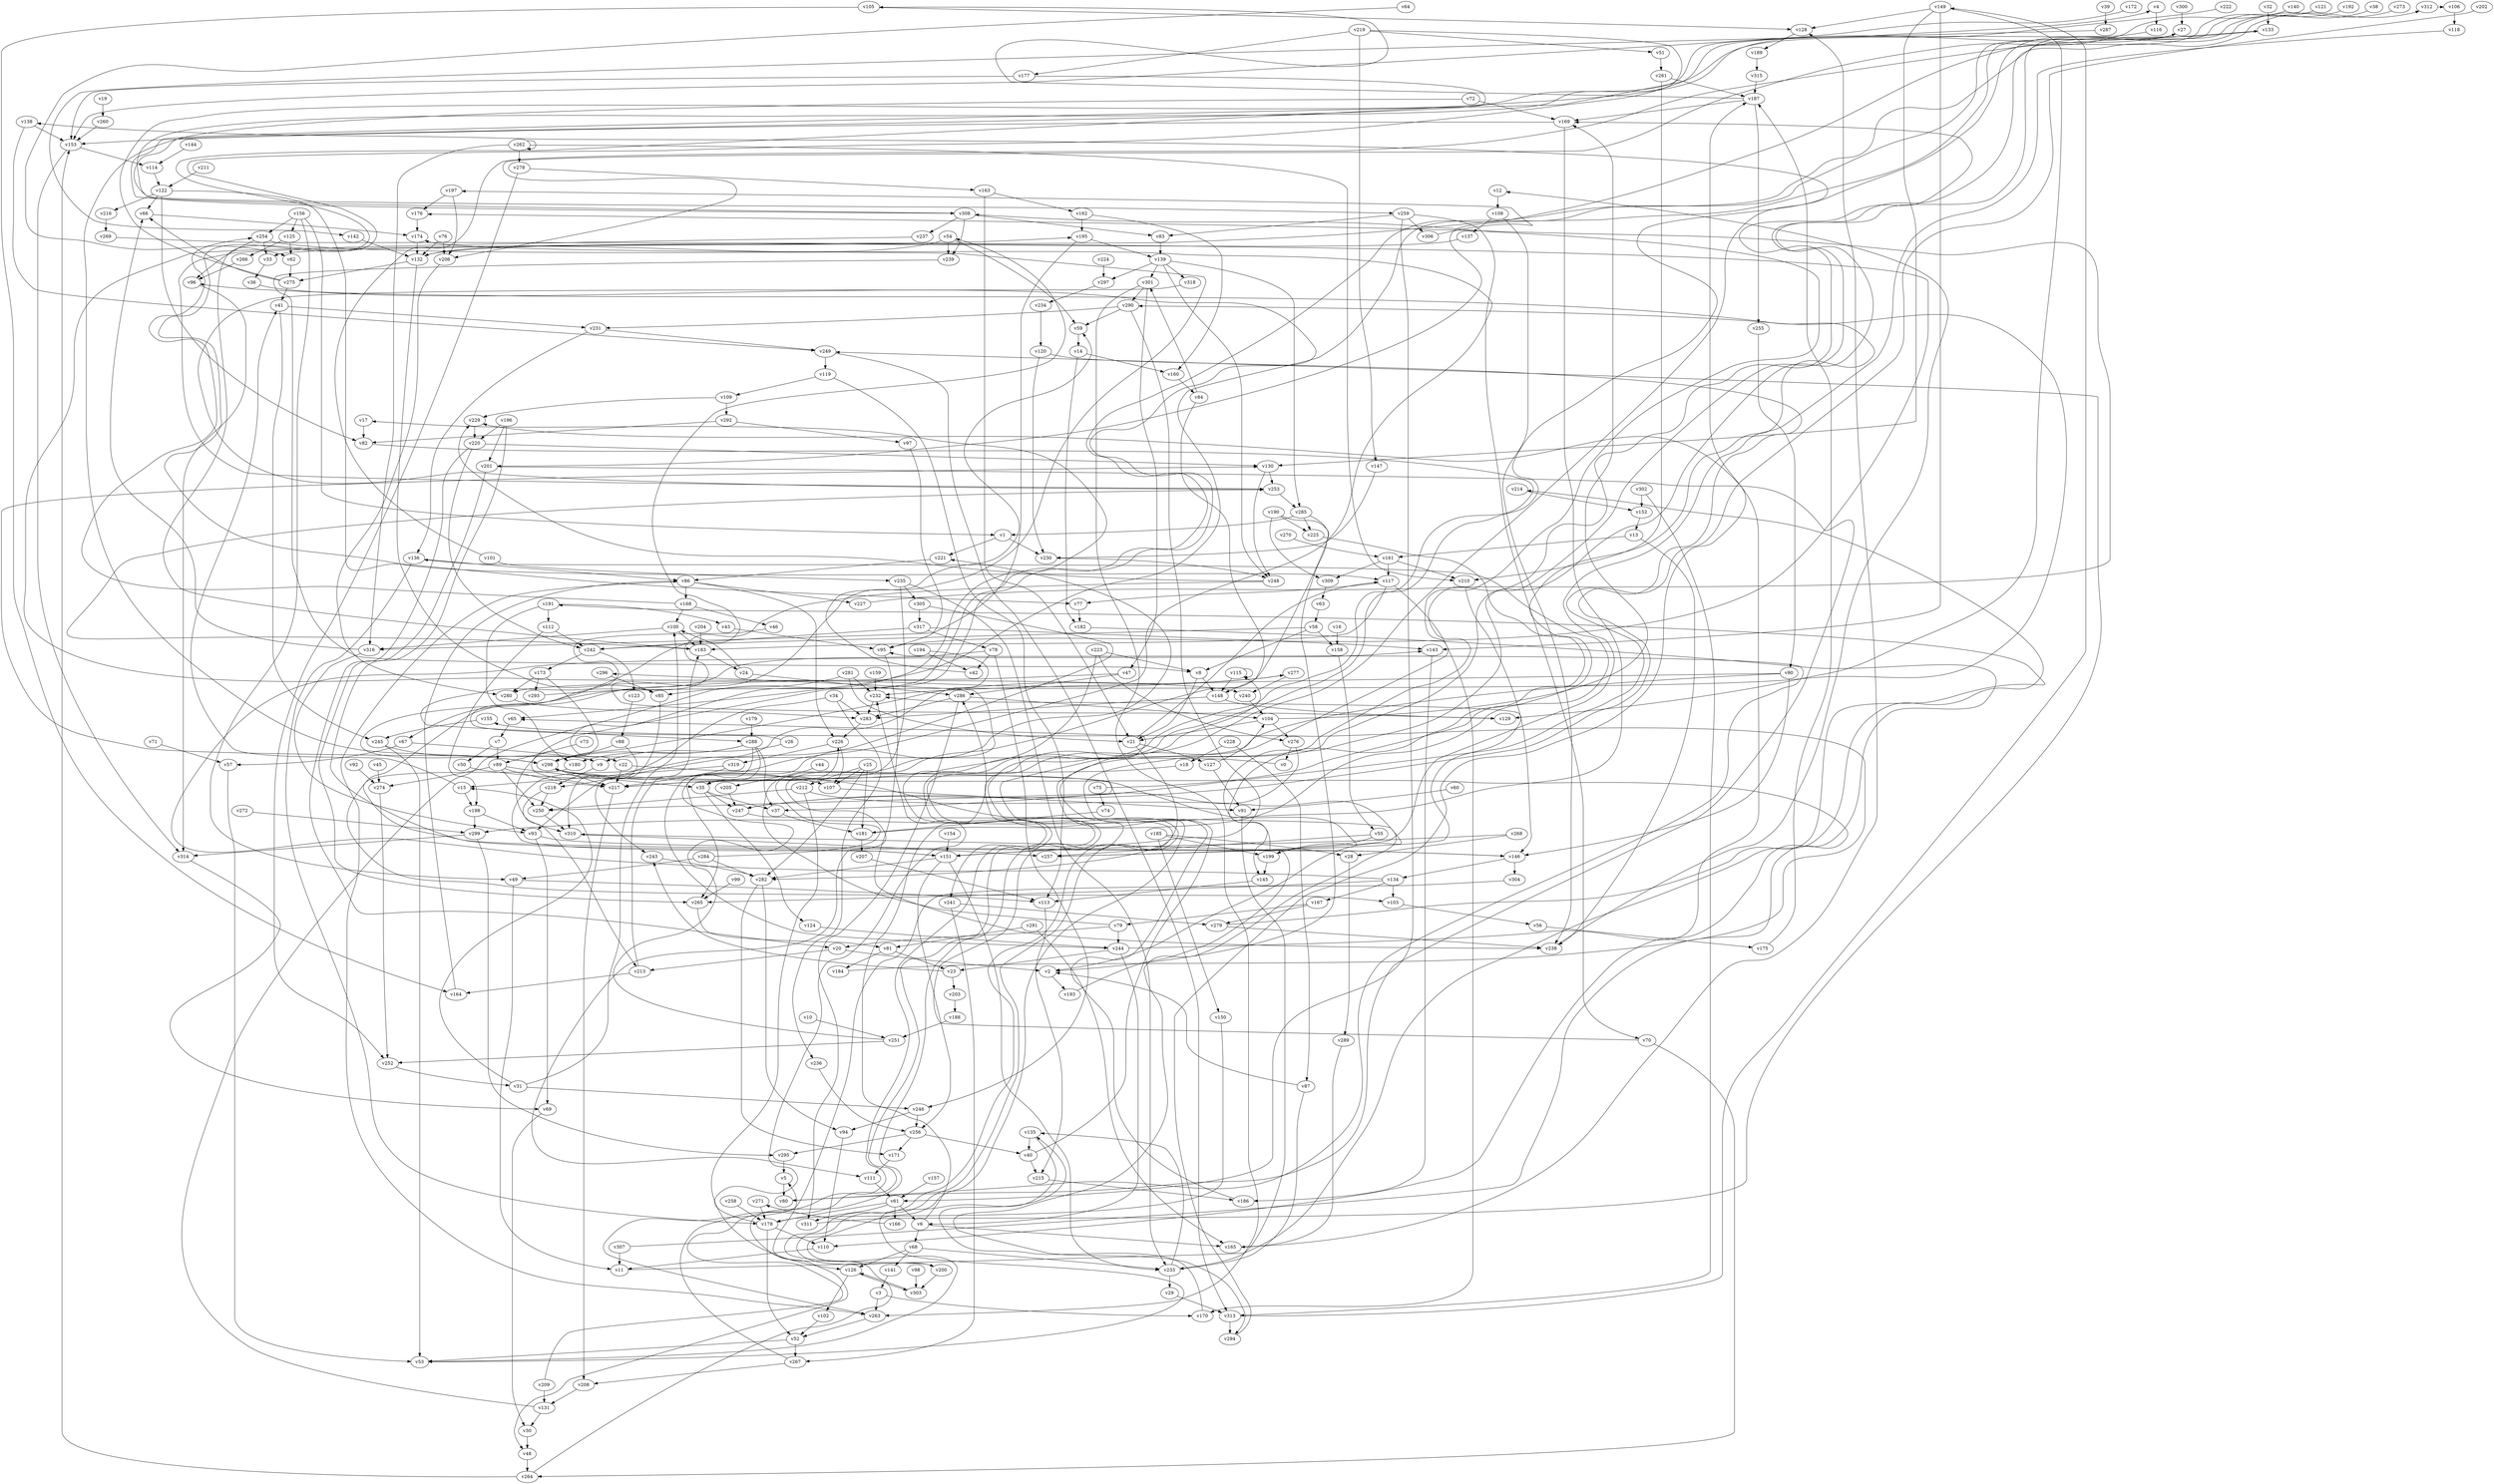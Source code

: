 // Benchmark game 470 - 320 vertices
// time_bound: 124
// targets: v140
digraph G {
    v0 [name="v0", player=1];
    v1 [name="v1", player=0];
    v2 [name="v2", player=0];
    v3 [name="v3", player=0];
    v4 [name="v4", player=0];
    v5 [name="v5", player=1];
    v6 [name="v6", player=0];
    v7 [name="v7", player=0];
    v8 [name="v8", player=1];
    v9 [name="v9", player=1];
    v10 [name="v10", player=0];
    v11 [name="v11", player=1];
    v12 [name="v12", player=1];
    v13 [name="v13", player=0];
    v14 [name="v14", player=0];
    v15 [name="v15", player=0];
    v16 [name="v16", player=0];
    v17 [name="v17", player=1];
    v18 [name="v18", player=0];
    v19 [name="v19", player=0];
    v20 [name="v20", player=1];
    v21 [name="v21", player=0];
    v22 [name="v22", player=0];
    v23 [name="v23", player=1];
    v24 [name="v24", player=1];
    v25 [name="v25", player=0];
    v26 [name="v26", player=0];
    v27 [name="v27", player=1];
    v28 [name="v28", player=0];
    v29 [name="v29", player=0];
    v30 [name="v30", player=0];
    v31 [name="v31", player=1];
    v32 [name="v32", player=0];
    v33 [name="v33", player=1];
    v34 [name="v34", player=1];
    v35 [name="v35", player=1];
    v36 [name="v36", player=0];
    v37 [name="v37", player=1];
    v38 [name="v38", player=0];
    v39 [name="v39", player=0];
    v40 [name="v40", player=0];
    v41 [name="v41", player=1];
    v42 [name="v42", player=0];
    v43 [name="v43", player=0];
    v44 [name="v44", player=0];
    v45 [name="v45", player=1];
    v46 [name="v46", player=0];
    v47 [name="v47", player=0];
    v48 [name="v48", player=1];
    v49 [name="v49", player=1];
    v50 [name="v50", player=1];
    v51 [name="v51", player=1];
    v52 [name="v52", player=0];
    v53 [name="v53", player=1];
    v54 [name="v54", player=1];
    v55 [name="v55", player=1];
    v56 [name="v56", player=1];
    v57 [name="v57", player=0];
    v58 [name="v58", player=0];
    v59 [name="v59", player=0];
    v60 [name="v60", player=0];
    v61 [name="v61", player=0];
    v62 [name="v62", player=0];
    v63 [name="v63", player=0];
    v64 [name="v64", player=0];
    v65 [name="v65", player=0];
    v66 [name="v66", player=1];
    v67 [name="v67", player=1];
    v68 [name="v68", player=1];
    v69 [name="v69", player=1];
    v70 [name="v70", player=1];
    v71 [name="v71", player=0];
    v72 [name="v72", player=0];
    v73 [name="v73", player=1];
    v74 [name="v74", player=1];
    v75 [name="v75", player=1];
    v76 [name="v76", player=0];
    v77 [name="v77", player=0];
    v78 [name="v78", player=1];
    v79 [name="v79", player=1];
    v80 [name="v80", player=1];
    v81 [name="v81", player=0];
    v82 [name="v82", player=0];
    v83 [name="v83", player=0];
    v84 [name="v84", player=0];
    v85 [name="v85", player=0];
    v86 [name="v86", player=0];
    v87 [name="v87", player=0];
    v88 [name="v88", player=0];
    v89 [name="v89", player=1];
    v90 [name="v90", player=1];
    v91 [name="v91", player=0];
    v92 [name="v92", player=1];
    v93 [name="v93", player=1];
    v94 [name="v94", player=0];
    v95 [name="v95", player=1];
    v96 [name="v96", player=1];
    v97 [name="v97", player=0];
    v98 [name="v98", player=0];
    v99 [name="v99", player=1];
    v100 [name="v100", player=1];
    v101 [name="v101", player=0];
    v102 [name="v102", player=1];
    v103 [name="v103", player=1];
    v104 [name="v104", player=0];
    v105 [name="v105", player=0];
    v106 [name="v106", player=1];
    v107 [name="v107", player=1];
    v108 [name="v108", player=1];
    v109 [name="v109", player=1];
    v110 [name="v110", player=1];
    v111 [name="v111", player=1];
    v112 [name="v112", player=0];
    v113 [name="v113", player=1];
    v114 [name="v114", player=0];
    v115 [name="v115", player=1];
    v116 [name="v116", player=0];
    v117 [name="v117", player=0];
    v118 [name="v118", player=0];
    v119 [name="v119", player=0];
    v120 [name="v120", player=0];
    v121 [name="v121", player=1];
    v122 [name="v122", player=1];
    v123 [name="v123", player=1];
    v124 [name="v124", player=1];
    v125 [name="v125", player=0];
    v126 [name="v126", player=1];
    v127 [name="v127", player=0];
    v128 [name="v128", player=1];
    v129 [name="v129", player=1];
    v130 [name="v130", player=0];
    v131 [name="v131", player=0];
    v132 [name="v132", player=0];
    v133 [name="v133", player=1];
    v134 [name="v134", player=0];
    v135 [name="v135", player=1];
    v136 [name="v136", player=0];
    v137 [name="v137", player=0];
    v138 [name="v138", player=1];
    v139 [name="v139", player=0];
    v140 [name="v140", player=1, target=1];
    v141 [name="v141", player=1];
    v142 [name="v142", player=1];
    v143 [name="v143", player=1];
    v144 [name="v144", player=1];
    v145 [name="v145", player=0];
    v146 [name="v146", player=1];
    v147 [name="v147", player=0];
    v148 [name="v148", player=0];
    v149 [name="v149", player=0];
    v150 [name="v150", player=0];
    v151 [name="v151", player=1];
    v152 [name="v152", player=1];
    v153 [name="v153", player=1];
    v154 [name="v154", player=0];
    v155 [name="v155", player=0];
    v156 [name="v156", player=0];
    v157 [name="v157", player=0];
    v158 [name="v158", player=1];
    v159 [name="v159", player=0];
    v160 [name="v160", player=1];
    v161 [name="v161", player=1];
    v162 [name="v162", player=0];
    v163 [name="v163", player=1];
    v164 [name="v164", player=0];
    v165 [name="v165", player=1];
    v166 [name="v166", player=0];
    v167 [name="v167", player=0];
    v168 [name="v168", player=1];
    v169 [name="v169", player=1];
    v170 [name="v170", player=0];
    v171 [name="v171", player=1];
    v172 [name="v172", player=0];
    v173 [name="v173", player=1];
    v174 [name="v174", player=1];
    v175 [name="v175", player=1];
    v176 [name="v176", player=1];
    v177 [name="v177", player=1];
    v178 [name="v178", player=1];
    v179 [name="v179", player=1];
    v180 [name="v180", player=1];
    v181 [name="v181", player=1];
    v182 [name="v182", player=1];
    v183 [name="v183", player=1];
    v184 [name="v184", player=1];
    v185 [name="v185", player=1];
    v186 [name="v186", player=1];
    v187 [name="v187", player=0];
    v188 [name="v188", player=0];
    v189 [name="v189", player=1];
    v190 [name="v190", player=0];
    v191 [name="v191", player=0];
    v192 [name="v192", player=1];
    v193 [name="v193", player=0];
    v194 [name="v194", player=0];
    v195 [name="v195", player=1];
    v196 [name="v196", player=0];
    v197 [name="v197", player=0];
    v198 [name="v198", player=1];
    v199 [name="v199", player=0];
    v200 [name="v200", player=0];
    v201 [name="v201", player=1];
    v202 [name="v202", player=0];
    v203 [name="v203", player=1];
    v204 [name="v204", player=0];
    v205 [name="v205", player=1];
    v206 [name="v206", player=1];
    v207 [name="v207", player=0];
    v208 [name="v208", player=1];
    v209 [name="v209", player=1];
    v210 [name="v210", player=0];
    v211 [name="v211", player=0];
    v212 [name="v212", player=0];
    v213 [name="v213", player=1];
    v214 [name="v214", player=0];
    v215 [name="v215", player=0];
    v216 [name="v216", player=1];
    v217 [name="v217", player=1];
    v218 [name="v218", player=1];
    v219 [name="v219", player=0];
    v220 [name="v220", player=0];
    v221 [name="v221", player=1];
    v222 [name="v222", player=1];
    v223 [name="v223", player=0];
    v224 [name="v224", player=1];
    v225 [name="v225", player=0];
    v226 [name="v226", player=1];
    v227 [name="v227", player=0];
    v228 [name="v228", player=0];
    v229 [name="v229", player=0];
    v230 [name="v230", player=0];
    v231 [name="v231", player=1];
    v232 [name="v232", player=0];
    v233 [name="v233", player=0];
    v234 [name="v234", player=0];
    v235 [name="v235", player=0];
    v236 [name="v236", player=1];
    v237 [name="v237", player=0];
    v238 [name="v238", player=0];
    v239 [name="v239", player=0];
    v240 [name="v240", player=1];
    v241 [name="v241", player=1];
    v242 [name="v242", player=0];
    v243 [name="v243", player=1];
    v244 [name="v244", player=0];
    v245 [name="v245", player=1];
    v246 [name="v246", player=1];
    v247 [name="v247", player=1];
    v248 [name="v248", player=0];
    v249 [name="v249", player=0];
    v250 [name="v250", player=0];
    v251 [name="v251", player=1];
    v252 [name="v252", player=0];
    v253 [name="v253", player=0];
    v254 [name="v254", player=1];
    v255 [name="v255", player=1];
    v256 [name="v256", player=1];
    v257 [name="v257", player=0];
    v258 [name="v258", player=1];
    v259 [name="v259", player=0];
    v260 [name="v260", player=1];
    v261 [name="v261", player=0];
    v262 [name="v262", player=0];
    v263 [name="v263", player=1];
    v264 [name="v264", player=0];
    v265 [name="v265", player=1];
    v266 [name="v266", player=1];
    v267 [name="v267", player=1];
    v268 [name="v268", player=0];
    v269 [name="v269", player=0];
    v270 [name="v270", player=1];
    v271 [name="v271", player=0];
    v272 [name="v272", player=0];
    v273 [name="v273", player=0];
    v274 [name="v274", player=0];
    v275 [name="v275", player=1];
    v276 [name="v276", player=1];
    v277 [name="v277", player=1];
    v278 [name="v278", player=1];
    v279 [name="v279", player=0];
    v280 [name="v280", player=1];
    v281 [name="v281", player=0];
    v282 [name="v282", player=0];
    v283 [name="v283", player=0];
    v284 [name="v284", player=0];
    v285 [name="v285", player=0];
    v286 [name="v286", player=0];
    v287 [name="v287", player=0];
    v288 [name="v288", player=1];
    v289 [name="v289", player=0];
    v290 [name="v290", player=0];
    v291 [name="v291", player=0];
    v292 [name="v292", player=0];
    v293 [name="v293", player=0];
    v294 [name="v294", player=1];
    v295 [name="v295", player=1];
    v296 [name="v296", player=1];
    v297 [name="v297", player=1];
    v298 [name="v298", player=0];
    v299 [name="v299", player=1];
    v300 [name="v300", player=0];
    v301 [name="v301", player=1];
    v302 [name="v302", player=1];
    v303 [name="v303", player=0];
    v304 [name="v304", player=1];
    v305 [name="v305", player=1];
    v306 [name="v306", player=1];
    v307 [name="v307", player=0];
    v308 [name="v308", player=1];
    v309 [name="v309", player=0];
    v310 [name="v310", player=0];
    v311 [name="v311", player=0];
    v312 [name="v312", player=1];
    v313 [name="v313", player=1];
    v314 [name="v314", player=1];
    v315 [name="v315", player=1];
    v316 [name="v316", player=0];
    v317 [name="v317", player=0];
    v318 [name="v318", player=1];
    v319 [name="v319", player=1];

    v0 -> v130 [constraint="t >= 3"];
    v1 -> v230;
    v2 -> v193;
    v3 -> v170;
    v4 -> v116;
    v5 -> v80;
    v6 -> v286;
    v7 -> v50;
    v8 -> v148;
    v9 -> v277 [constraint="t mod 2 == 0"];
    v10 -> v251;
    v11 -> v214 [constraint="t < 7"];
    v12 -> v108;
    v13 -> v238;
    v14 -> v182;
    v15 -> v198;
    v16 -> v158;
    v17 -> v82;
    v18 -> v35;
    v19 -> v260;
    v20 -> v2;
    v21 -> v117 [constraint="t < 5"];
    v22 -> v250 [constraint="t < 11"];
    v23 -> v243 [constraint="t >= 5"];
    v24 -> v286;
    v25 -> v282;
    v26 -> v54 [constraint="t >= 1"];
    v27 -> v117 [constraint="t mod 3 == 0"];
    v28 -> v289;
    v29 -> v313;
    v30 -> v48;
    v31 -> v15 [constraint="t mod 4 == 0"];
    v32 -> v133;
    v33 -> v36;
    v34 -> v218;
    v35 -> v37;
    v36 -> v217 [constraint="t < 8"];
    v37 -> v181;
    v38 -> v201 [constraint="t < 6"];
    v39 -> v287;
    v40 -> v312 [constraint="t mod 5 == 0"];
    v41 -> v245;
    v42 -> v59 [constraint="t >= 2"];
    v43 -> v95;
    v44 -> v205;
    v45 -> v274;
    v46 -> v288 [constraint="t >= 4"];
    v47 -> v286;
    v48 -> v264;
    v49 -> v11;
    v50 -> v200 [constraint="t mod 4 == 1"];
    v51 -> v261;
    v52 -> v267;
    v53 -> v308 [constraint="t < 15"];
    v54 -> v59;
    v55 -> v257;
    v56 -> v175;
    v57 -> v53;
    v58 -> v158;
    v59 -> v14;
    v60 -> v91;
    v61 -> v311;
    v62 -> v275;
    v63 -> v58;
    v64 -> v62 [constraint="t >= 5"];
    v65 -> v7;
    v66 -> v174;
    v67 -> v57;
    v68 -> v126;
    v69 -> v30;
    v70 -> v65 [constraint="t >= 1"];
    v71 -> v57;
    v72 -> v169;
    v73 -> v89;
    v74 -> v181;
    v75 -> v96 [constraint="t >= 4"];
    v76 -> v206;
    v77 -> v182;
    v78 -> v103 [constraint="t mod 2 == 1"];
    v79 -> v244;
    v80 -> v95 [constraint="t >= 1"];
    v81 -> v23;
    v82 -> v241 [constraint="t < 11"];
    v83 -> v139;
    v84 -> v148;
    v85 -> v93;
    v86 -> v226;
    v87 -> v2 [constraint="t < 8"];
    v88 -> v298;
    v89 -> v250;
    v90 -> v200 [constraint="t >= 4"];
    v91 -> v233;
    v92 -> v274;
    v93 -> v69;
    v94 -> v110;
    v95 -> v238;
    v96 -> v314;
    v97 -> v95;
    v98 -> v303;
    v99 -> v265;
    v100 -> v183;
    v101 -> v133 [constraint="t >= 3"];
    v102 -> v52;
    v103 -> v56;
    v104 -> v169;
    v105 -> v128;
    v106 -> v118;
    v107 -> v91;
    v108 -> v137;
    v109 -> v229;
    v110 -> v11;
    v111 -> v61;
    v112 -> v198;
    v113 -> v215;
    v114 -> v122;
    v115 -> v148;
    v116 -> v308 [constraint="t >= 2"];
    v117 -> v170;
    v118 -> v257 [constraint="t < 15"];
    v119 -> v109;
    v120 -> v247 [constraint="t >= 4"];
    v121 -> v22 [constraint="t < 15"];
    v122 -> v77;
    v123 -> v88;
    v124 -> v244;
    v125 -> v62;
    v126 -> v303;
    v127 -> v104;
    v128 -> v189;
    v129 -> v174 [constraint="t < 7"];
    v130 -> v248;
    v131 -> v17 [constraint="t mod 5 == 2"];
    v132 -> v85 [constraint="t mod 4 == 0"];
    v133 -> v33 [constraint="t >= 1"];
    v134 -> v143 [constraint="t < 14"];
    v135 -> v53 [constraint="t < 7"];
    v136 -> v178;
    v137 -> v132;
    v138 -> v249 [constraint="t mod 5 == 3"];
    v139 -> v301;
    v140 -> v206 [constraint="t >= 3"];
    v141 -> v3;
    v142 -> v132;
    v143 -> v186;
    v144 -> v114;
    v145 -> v113;
    v146 -> v304;
    v147 -> v230;
    v148 -> v129;
    v149 -> v128;
    v150 -> v178;
    v151 -> v233;
    v152 -> v13;
    v153 -> v114;
    v154 -> v151;
    v155 -> v245;
    v156 -> v254;
    v157 -> v61;
    v158 -> v55;
    v159 -> v232;
    v160 -> v84;
    v161 -> v309;
    v162 -> v195;
    v163 -> v162;
    v164 -> v86;
    v165 -> v128;
    v166 -> v271 [constraint="t >= 2"];
    v167 -> v79;
    v168 -> v254 [constraint="t >= 4"];
    v169 -> v153;
    v170 -> v135 [constraint="t >= 4"];
    v171 -> v111;
    v172 -> v153 [constraint="t >= 1"];
    v173 -> v280;
    v174 -> v132;
    v175 -> v187;
    v176 -> v174;
    v177 -> v308 [constraint="t >= 2"];
    v178 -> v232 [constraint="t >= 3"];
    v179 -> v288;
    v180 -> v146 [constraint="t < 15"];
    v181 -> v136 [constraint="t >= 4"];
    v182 -> v110 [constraint="t mod 5 == 1"];
    v183 -> v253 [constraint="t mod 4 == 0"];
    v184 -> v155 [constraint="t >= 1"];
    v185 -> v199;
    v186 -> v169 [constraint="t mod 3 == 0"];
    v187 -> v105 [constraint="t mod 3 == 2"];
    v188 -> v251;
    v189 -> v315;
    v190 -> v111 [constraint="t mod 5 == 0"];
    v191 -> v43;
    v192 -> v65 [constraint="t mod 5 == 1"];
    v193 -> v310 [constraint="t >= 4"];
    v194 -> v151 [constraint="t < 13"];
    v195 -> v139;
    v196 -> v151;
    v197 -> v206;
    v198 -> v299;
    v199 -> v27 [constraint="t >= 5"];
    v200 -> v303;
    v201 -> v80 [constraint="t < 8"];
    v202 -> v247 [constraint="t mod 5 == 2"];
    v203 -> v188;
    v204 -> v183;
    v205 -> v247;
    v206 -> v280;
    v207 -> v113;
    v208 -> v131;
    v209 -> v115 [constraint="t mod 5 == 3"];
    v210 -> v146;
    v211 -> v122;
    v212 -> v2 [constraint="t mod 2 == 1"];
    v213 -> v183;
    v214 -> v152;
    v215 -> v186;
    v216 -> v269;
    v217 -> v208;
    v218 -> v213;
    v219 -> v259 [constraint="t >= 1"];
    v220 -> v130;
    v221 -> v86;
    v222 -> v183 [constraint="t mod 5 == 3"];
    v223 -> v217;
    v224 -> v297;
    v225 -> v145 [constraint="t mod 3 == 1"];
    v226 -> v107;
    v227 -> v176 [constraint="t < 11"];
    v228 -> v18;
    v229 -> v220;
    v230 -> v248;
    v231 -> v249;
    v232 -> v283;
    v233 -> v135 [constraint="t < 14"];
    v234 -> v120;
    v235 -> v233;
    v236 -> v256;
    v237 -> v240 [constraint="t < 7"];
    v238 -> v12 [constraint="t >= 1"];
    v239 -> v8 [constraint="t mod 5 == 1"];
    v240 -> v104;
    v241 -> v279;
    v242 -> v123;
    v243 -> v282;
    v244 -> v6;
    v245 -> v298;
    v246 -> v94;
    v247 -> v294 [constraint="t mod 5 == 1"];
    v248 -> v67 [constraint="t >= 2"];
    v249 -> v313;
    v250 -> v310;
    v251 -> v221 [constraint="t < 13"];
    v252 -> v31;
    v253 -> v195 [constraint="t >= 3"];
    v254 -> v244 [constraint="t mod 2 == 0"];
    v255 -> v90;
    v256 -> v295;
    v257 -> v232 [constraint="t < 10"];
    v258 -> v178;
    v259 -> v83;
    v260 -> v153;
    v261 -> v210;
    v262 -> v262;
    v263 -> v52;
    v264 -> v5 [constraint="t < 9"];
    v265 -> v81;
    v266 -> v96;
    v267 -> v138 [constraint="t >= 4"];
    v268 -> v151 [constraint="t < 6"];
    v269 -> v95 [constraint="t < 6"];
    v270 -> v161;
    v271 -> v178;
    v272 -> v299;
    v273 -> v48 [constraint="t mod 5 == 0"];
    v274 -> v252;
    v275 -> v4 [constraint="t < 12"];
    v276 -> v37;
    v277 -> v298 [constraint="t < 9"];
    v278 -> v252;
    v279 -> v191 [constraint="t mod 4 == 2"];
    v280 -> v283;
    v281 -> v21;
    v282 -> v94;
    v283 -> v226;
    v284 -> v296 [constraint="t >= 3"];
    v285 -> v2;
    v286 -> v104;
    v287 -> v142 [constraint="t < 13"];
    v288 -> v265;
    v289 -> v165;
    v290 -> v59;
    v291 -> v165;
    v292 -> v82;
    v293 -> v290 [constraint="t < 15"];
    v294 -> v229 [constraint="t >= 3"];
    v295 -> v5;
    v296 -> v85;
    v297 -> v234;
    v298 -> v199 [constraint="t >= 2"];
    v299 -> v314;
    v300 -> v27;
    v301 -> v263;
    v302 -> v313;
    v303 -> v126;
    v304 -> v263 [constraint="t >= 5"];
    v305 -> v243 [constraint="t < 6"];
    v306 -> v197 [constraint="t >= 4"];
    v307 -> v298 [constraint="t >= 4"];
    v308 -> v83;
    v309 -> v63;
    v310 -> v257;
    v311 -> v249 [constraint="t < 11"];
    v312 -> v106 [constraint="t >= 1"];
    v313 -> v294;
    v314 -> v69 [constraint="t < 12"];
    v315 -> v187;
    v316 -> v66;
    v317 -> v78;
    v318 -> v253 [constraint="t < 15"];
    v319 -> v217;
    v6 -> v165;
    v81 -> v184;
    v90 -> v232;
    v190 -> v225;
    v248 -> v229;
    v282 -> v171;
    v241 -> v267;
    v177 -> v153;
    v70 -> v264;
    v288 -> v35;
    v9 -> v218;
    v209 -> v131;
    v261 -> v187;
    v153 -> v314;
    v235 -> v217;
    v167 -> v279;
    v298 -> v217;
    v119 -> v113;
    v313 -> v149;
    v249 -> v119;
    v223 -> v276;
    v317 -> v143;
    v89 -> v35;
    v89 -> v274;
    v279 -> v238;
    v288 -> v298;
    v223 -> v8;
    v88 -> v310;
    v196 -> v220;
    v298 -> v107;
    v25 -> v212;
    v151 -> v256;
    v134 -> v265;
    v134 -> v167;
    v187 -> v169;
    v22 -> v217;
    v285 -> v1;
    v86 -> v168;
    v132 -> v275;
    v58 -> v8;
    v61 -> v166;
    v156 -> v49;
    v254 -> v33;
    v305 -> v317;
    v104 -> v21;
    v288 -> v37;
    v31 -> v100;
    v284 -> v49;
    v68 -> v141;
    v24 -> v100;
    v264 -> v153;
    v284 -> v282;
    v3 -> v263;
    v35 -> v124;
    v90 -> v146;
    v173 -> v310;
    v212 -> v250;
    v135 -> v40;
    v285 -> v225;
    v178 -> v52;
    v181 -> v207;
    v168 -> v46;
    v1 -> v221;
    v196 -> v201;
    v149 -> v143;
    v35 -> v247;
    v14 -> v160;
    v169 -> v299;
    v146 -> v134;
    v127 -> v91;
    v112 -> v242;
    v278 -> v163;
    v276 -> v0;
    v61 -> v178;
    v58 -> v242;
    v161 -> v210;
    v319 -> v15;
    v15 -> v41;
    v6 -> v68;
    v307 -> v11;
    v75 -> v74;
    v61 -> v6;
    v47 -> v280;
    v72 -> v298;
    v277 -> v240;
    v120 -> v230;
    v299 -> v295;
    v54 -> v239;
    v151 -> v282;
    v89 -> v217;
    v288 -> v180;
    v233 -> v29;
    v259 -> v61;
    v219 -> v51;
    v117 -> v183;
    v259 -> v70;
    v122 -> v82;
    v78 -> v42;
    v201 -> v265;
    v197 -> v176;
    v198 -> v93;
    v199 -> v145;
    v275 -> v66;
    v290 -> v151;
    v86 -> v227;
    v245 -> v53;
    v220 -> v242;
    v163 -> v21;
    v105 -> v164;
    v262 -> v278;
    v281 -> v85;
    v251 -> v252;
    v139 -> v285;
    v275 -> v41;
    v149 -> v130;
    v268 -> v28;
    v41 -> v231;
    v21 -> v282;
    v220 -> v20;
    v162 -> v160;
    v136 -> v86;
    v191 -> v180;
    v244 -> v23;
    v218 -> v250;
    v52 -> v53;
    v161 -> v117;
    v156 -> v125;
    v84 -> v301;
    v291 -> v81;
    v100 -> v316;
    v178 -> v110;
    v86 -> v263;
    v109 -> v292;
    v104 -> v276;
    v259 -> v306;
    v256 -> v171;
    v108 -> v238;
    v183 -> v24;
    v242 -> v173;
    v122 -> v216;
    v185 -> v150;
    v187 -> v255;
    v254 -> v96;
    v235 -> v305;
    v34 -> v236;
    v173 -> v293;
    v20 -> v213;
    v253 -> v285;
    v68 -> v233;
    v262 -> v210;
    v49 -> v113;
    v34 -> v283;
    v246 -> v256;
    v219 -> v147;
    v101 -> v235;
    v26 -> v9;
    v213 -> v164;
    v139 -> v248;
    v292 -> v97;
    v262 -> v316;
    v54 -> v132;
    v67 -> v9;
    v168 -> v100;
    v302 -> v152;
    v231 -> v136;
    v244 -> v187;
    v131 -> v30;
    v125 -> v266;
    v93 -> v146;
    v21 -> v127;
    v31 -> v246;
    v79 -> v226;
    v290 -> v231;
    v228 -> v87;
    v286 -> v283;
    v7 -> v89;
    v317 -> v242;
    v79 -> v20;
    v316 -> v93;
    v139 -> v318;
    v55 -> v199;
    v139 -> v297;
    v87 -> v233;
    v256 -> v40;
    v25 -> v181;
    v23 -> v203;
    v281 -> v232;
    v115 -> v115;
    v126 -> v102;
    v149 -> v129;
    v301 -> v290;
    v138 -> v153;
    v301 -> v47;
    v76 -> v132;
    v308 -> v239;
    v195 -> v316;
    v226 -> v319;
    v13 -> v161;
    v194 -> v42;
    v25 -> v107;
    v130 -> v253;
    v8 -> v21;
    v219 -> v177;
    v185 -> v28;
    v267 -> v208;
    v190 -> v309;
    v134 -> v103;
    v117 -> v77;
    v148 -> v283;
    v40 -> v215;
    v212 -> v126;
    v156 -> v1;
    v122 -> v66;
    v308 -> v237;
    v286 -> v311;
    v191 -> v112;
    v78 -> v246;
}
